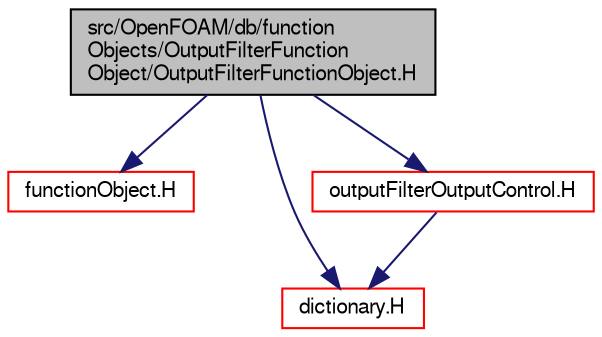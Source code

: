 digraph "src/OpenFOAM/db/functionObjects/OutputFilterFunctionObject/OutputFilterFunctionObject.H"
{
  bgcolor="transparent";
  edge [fontname="FreeSans",fontsize="10",labelfontname="FreeSans",labelfontsize="10"];
  node [fontname="FreeSans",fontsize="10",shape=record];
  Node0 [label="src/OpenFOAM/db/function\lObjects/OutputFilterFunction\lObject/OutputFilterFunctionObject.H",height=0.2,width=0.4,color="black", fillcolor="grey75", style="filled", fontcolor="black"];
  Node0 -> Node1 [color="midnightblue",fontsize="10",style="solid",fontname="FreeSans"];
  Node1 [label="functionObject.H",height=0.2,width=0.4,color="red",URL="$a08945.html"];
  Node0 -> Node56 [color="midnightblue",fontsize="10",style="solid",fontname="FreeSans"];
  Node56 [label="dictionary.H",height=0.2,width=0.4,color="red",URL="$a08804.html"];
  Node0 -> Node73 [color="midnightblue",fontsize="10",style="solid",fontname="FreeSans"];
  Node73 [label="outputFilterOutputControl.H",height=0.2,width=0.4,color="red",URL="$a08981.html"];
  Node73 -> Node56 [color="midnightblue",fontsize="10",style="solid",fontname="FreeSans"];
}
